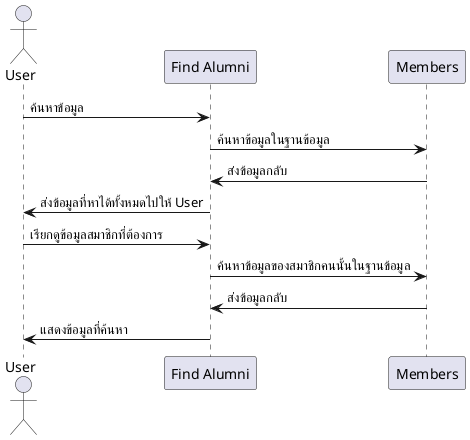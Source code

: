@startuml FindUser

actor User
participant "Find Alumni" as F
participant "Members" as M

User -> F : ค้นหาข้อมูล
F -> M : ค้นหาข้อมูลในฐานข้อมูล
M -> F : ส่งข้อมูลกลับ
F -> User : ส่งข้อมูลที่หาได้ทั้งหมดไปให้ User
User -> F : เรียกดูข้อมูลสมาชิกที่ต้องการ
F -> M : ค้นหาข้อมูลของสมาชิกคนนั้นในฐานข้อมูล
M -> F : ส่งข้อมูลกลับ
F -> User : แสดงข้อมูลที่ค้นหา

@enduml